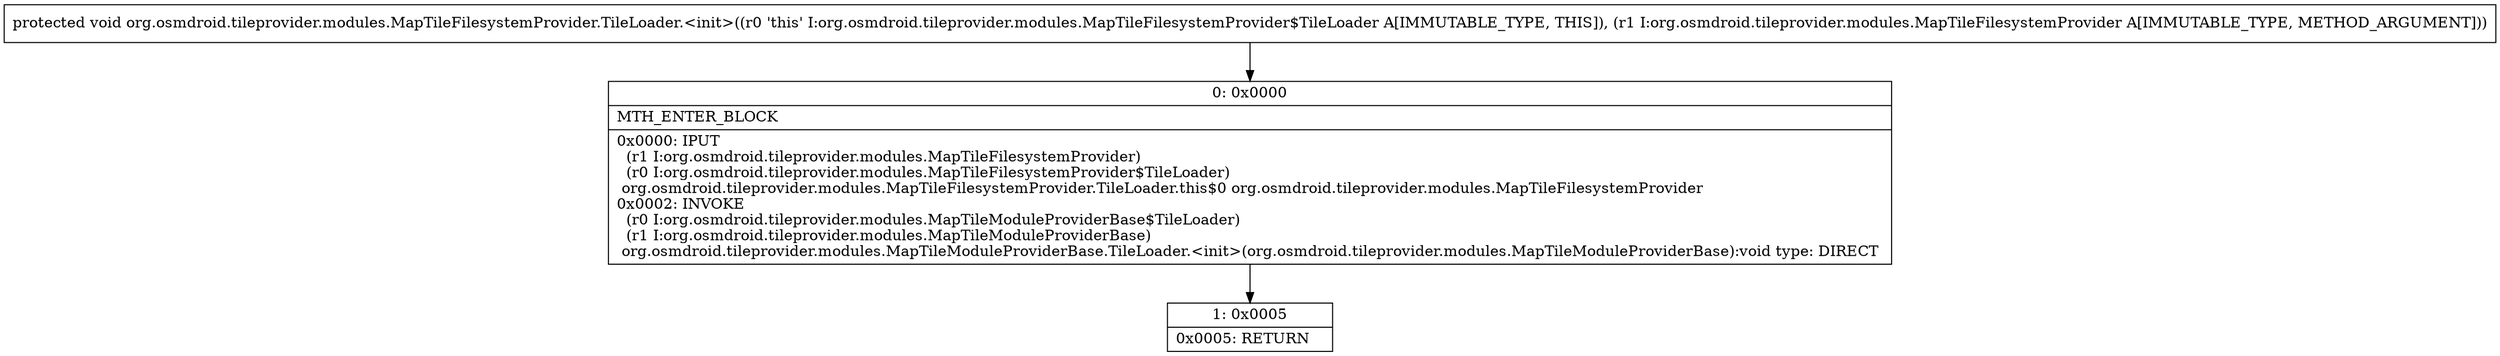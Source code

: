 digraph "CFG fororg.osmdroid.tileprovider.modules.MapTileFilesystemProvider.TileLoader.\<init\>(Lorg\/osmdroid\/tileprovider\/modules\/MapTileFilesystemProvider;)V" {
Node_0 [shape=record,label="{0\:\ 0x0000|MTH_ENTER_BLOCK\l|0x0000: IPUT  \l  (r1 I:org.osmdroid.tileprovider.modules.MapTileFilesystemProvider)\l  (r0 I:org.osmdroid.tileprovider.modules.MapTileFilesystemProvider$TileLoader)\l org.osmdroid.tileprovider.modules.MapTileFilesystemProvider.TileLoader.this$0 org.osmdroid.tileprovider.modules.MapTileFilesystemProvider \l0x0002: INVOKE  \l  (r0 I:org.osmdroid.tileprovider.modules.MapTileModuleProviderBase$TileLoader)\l  (r1 I:org.osmdroid.tileprovider.modules.MapTileModuleProviderBase)\l org.osmdroid.tileprovider.modules.MapTileModuleProviderBase.TileLoader.\<init\>(org.osmdroid.tileprovider.modules.MapTileModuleProviderBase):void type: DIRECT \l}"];
Node_1 [shape=record,label="{1\:\ 0x0005|0x0005: RETURN   \l}"];
MethodNode[shape=record,label="{protected void org.osmdroid.tileprovider.modules.MapTileFilesystemProvider.TileLoader.\<init\>((r0 'this' I:org.osmdroid.tileprovider.modules.MapTileFilesystemProvider$TileLoader A[IMMUTABLE_TYPE, THIS]), (r1 I:org.osmdroid.tileprovider.modules.MapTileFilesystemProvider A[IMMUTABLE_TYPE, METHOD_ARGUMENT])) }"];
MethodNode -> Node_0;
Node_0 -> Node_1;
}

